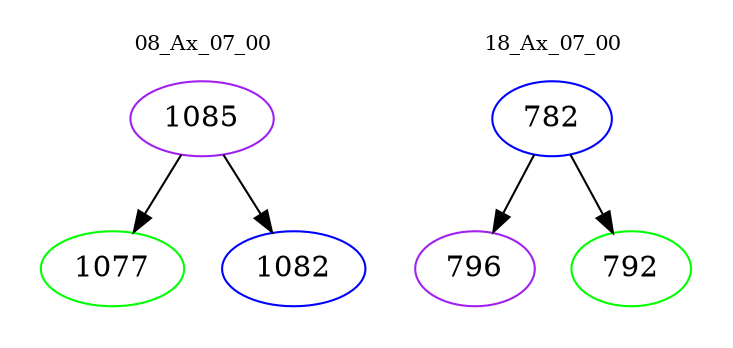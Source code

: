 digraph{
subgraph cluster_0 {
color = white
label = "08_Ax_07_00";
fontsize=10;
T0_1085 [label="1085", color="purple"]
T0_1085 -> T0_1077 [color="black"]
T0_1077 [label="1077", color="green"]
T0_1085 -> T0_1082 [color="black"]
T0_1082 [label="1082", color="blue"]
}
subgraph cluster_1 {
color = white
label = "18_Ax_07_00";
fontsize=10;
T1_782 [label="782", color="blue"]
T1_782 -> T1_796 [color="black"]
T1_796 [label="796", color="purple"]
T1_782 -> T1_792 [color="black"]
T1_792 [label="792", color="green"]
}
}
